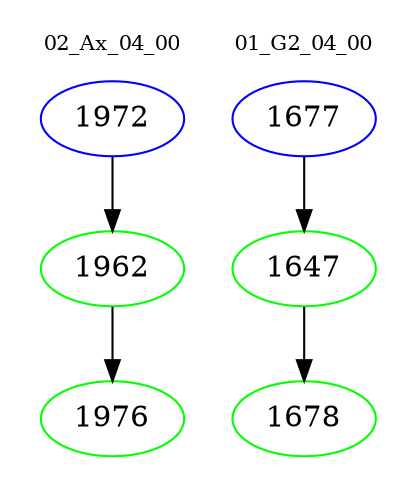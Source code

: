 digraph{
subgraph cluster_0 {
color = white
label = "02_Ax_04_00";
fontsize=10;
T0_1972 [label="1972", color="blue"]
T0_1972 -> T0_1962 [color="black"]
T0_1962 [label="1962", color="green"]
T0_1962 -> T0_1976 [color="black"]
T0_1976 [label="1976", color="green"]
}
subgraph cluster_1 {
color = white
label = "01_G2_04_00";
fontsize=10;
T1_1677 [label="1677", color="blue"]
T1_1677 -> T1_1647 [color="black"]
T1_1647 [label="1647", color="green"]
T1_1647 -> T1_1678 [color="black"]
T1_1678 [label="1678", color="green"]
}
}
